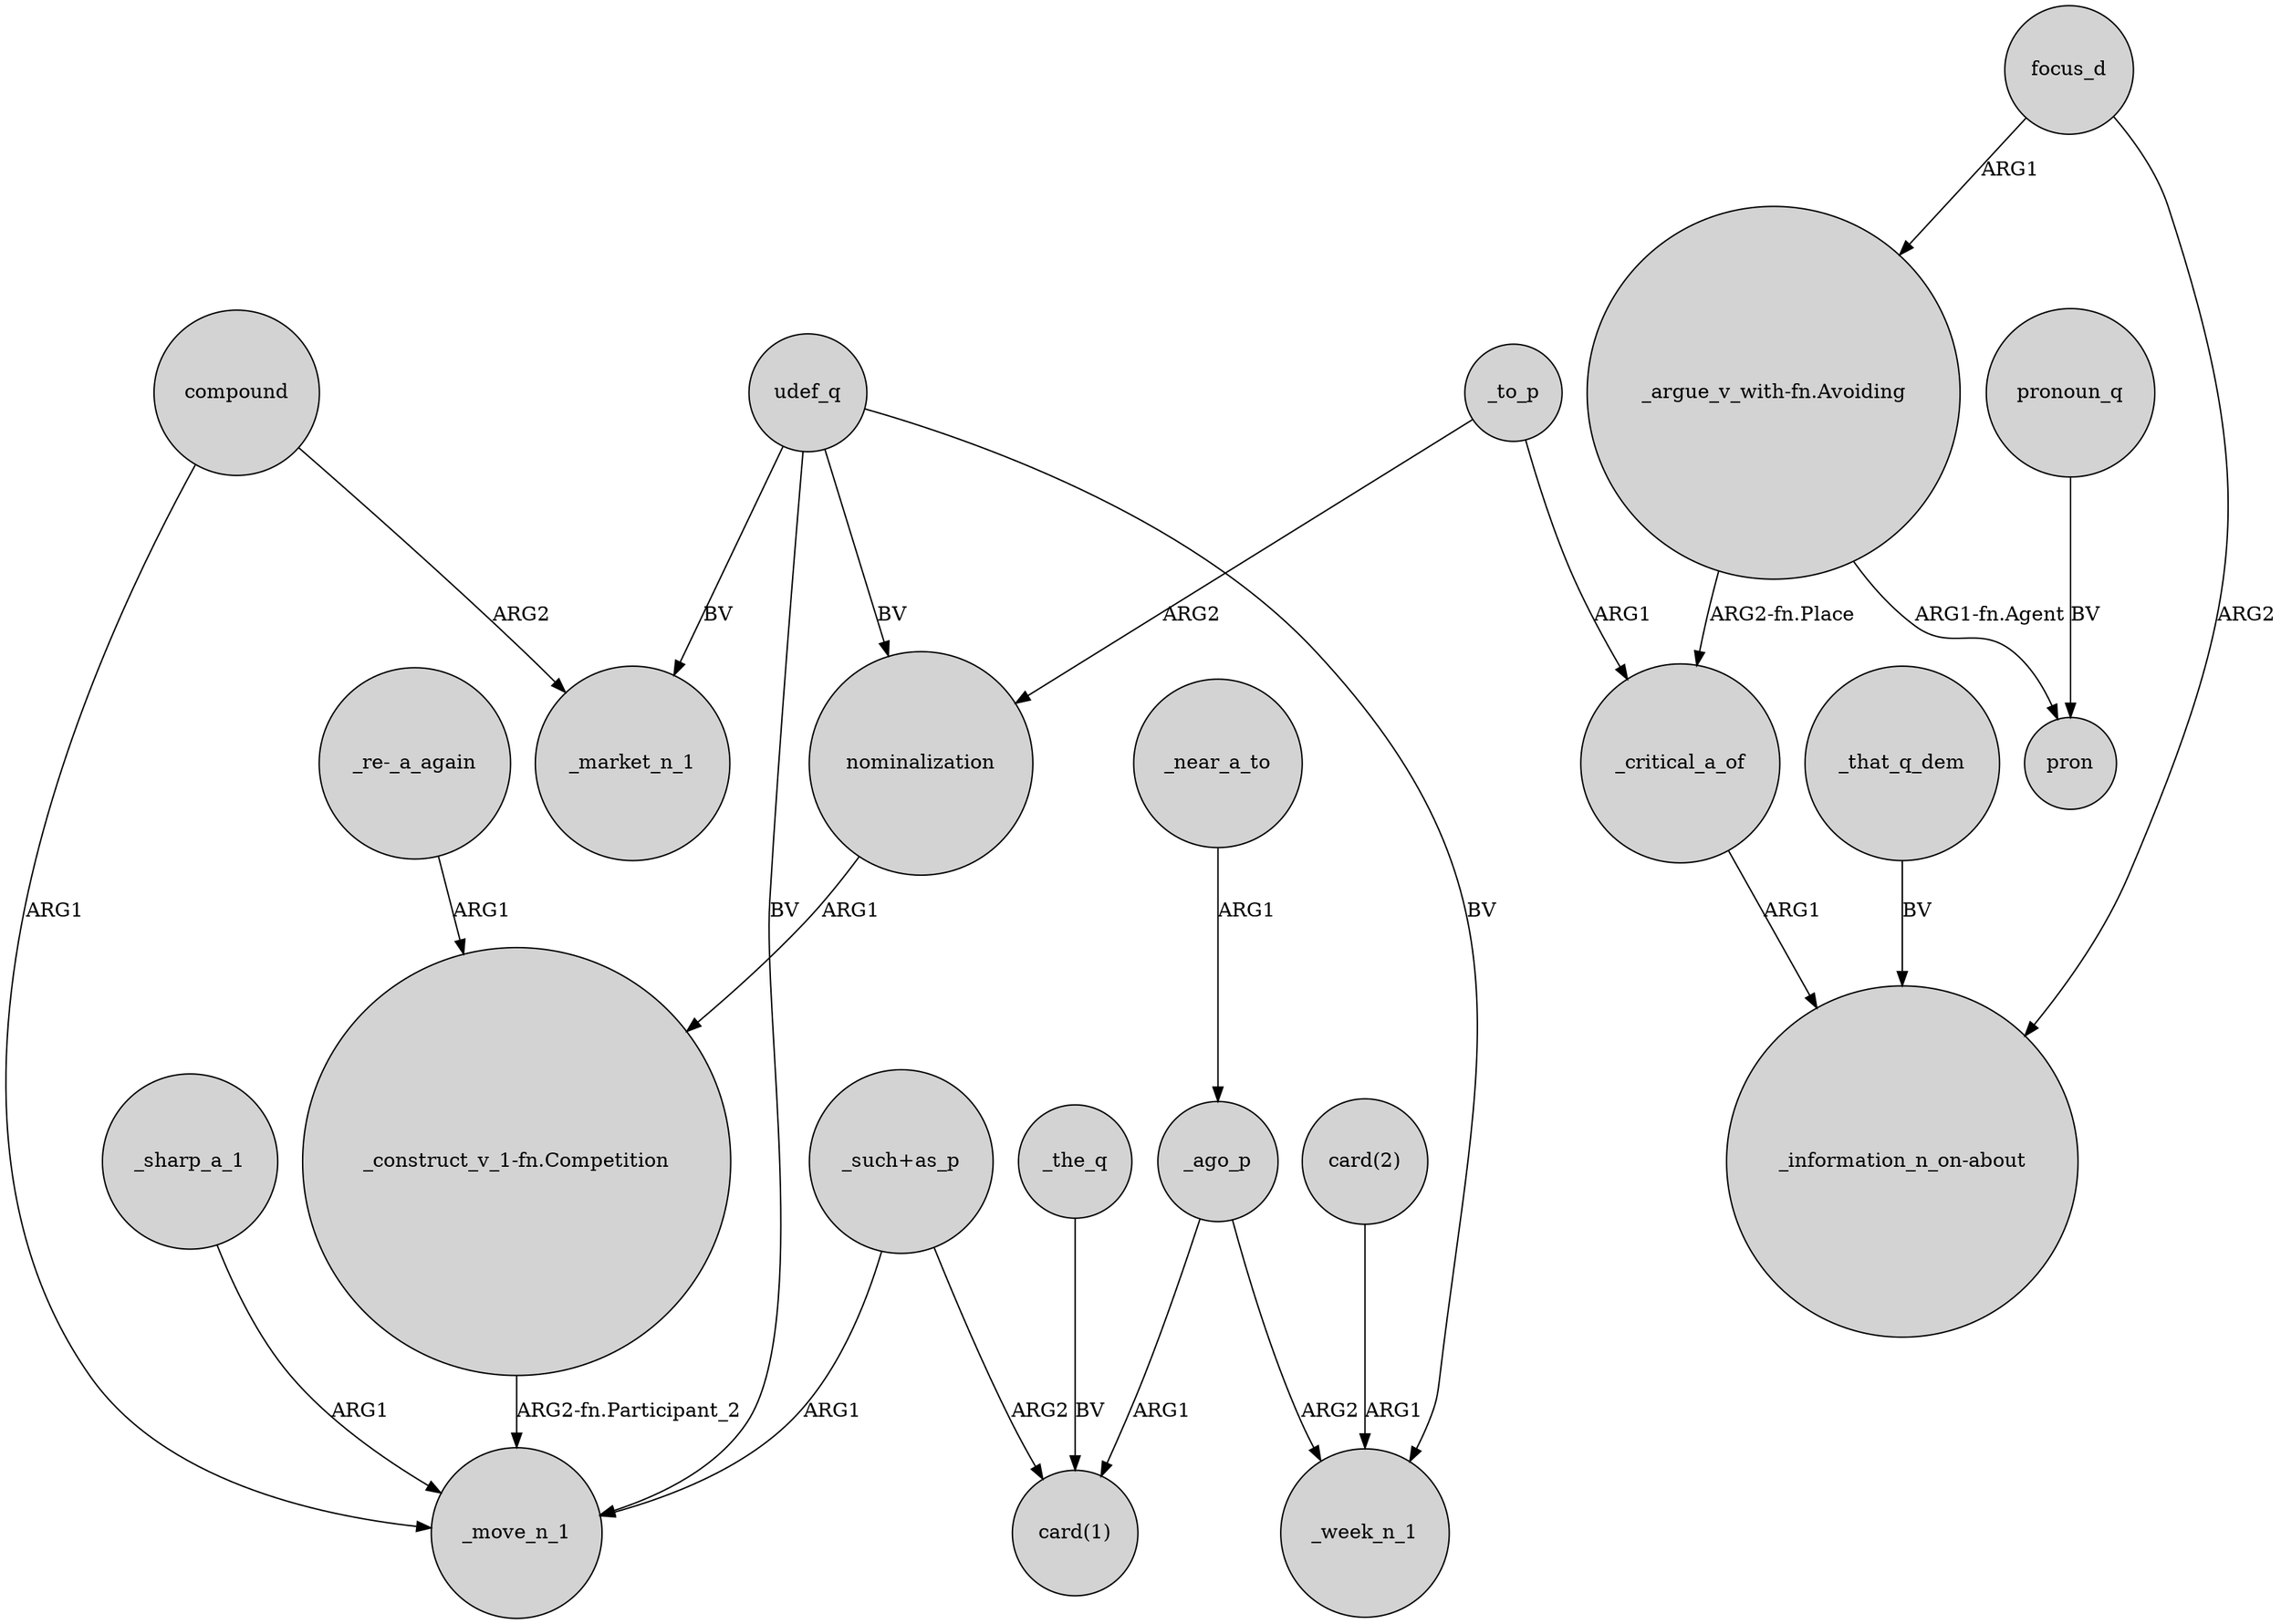 digraph {
	node [shape=circle style=filled]
	udef_q -> _market_n_1 [label=BV]
	_critical_a_of -> "_information_n_on-about" [label=ARG1]
	"_such+as_p" -> _move_n_1 [label=ARG1]
	compound -> _move_n_1 [label=ARG1]
	compound -> _market_n_1 [label=ARG2]
	"_re-_a_again" -> "_construct_v_1-fn.Competition" [label=ARG1]
	nominalization -> "_construct_v_1-fn.Competition" [label=ARG1]
	udef_q -> nominalization [label=BV]
	udef_q -> _move_n_1 [label=BV]
	_ago_p -> "card(1)" [label=ARG1]
	_the_q -> "card(1)" [label=BV]
	_to_p -> nominalization [label=ARG2]
	"_such+as_p" -> "card(1)" [label=ARG2]
	pronoun_q -> pron [label=BV]
	udef_q -> _week_n_1 [label=BV]
	_that_q_dem -> "_information_n_on-about" [label=BV]
	"_argue_v_with-fn.Avoiding" -> pron [label="ARG1-fn.Agent"]
	focus_d -> "_information_n_on-about" [label=ARG2]
	focus_d -> "_argue_v_with-fn.Avoiding" [label=ARG1]
	_to_p -> _critical_a_of [label=ARG1]
	_near_a_to -> _ago_p [label=ARG1]
	"_construct_v_1-fn.Competition" -> _move_n_1 [label="ARG2-fn.Participant_2"]
	_sharp_a_1 -> _move_n_1 [label=ARG1]
	"card(2)" -> _week_n_1 [label=ARG1]
	_ago_p -> _week_n_1 [label=ARG2]
	"_argue_v_with-fn.Avoiding" -> _critical_a_of [label="ARG2-fn.Place"]
}
